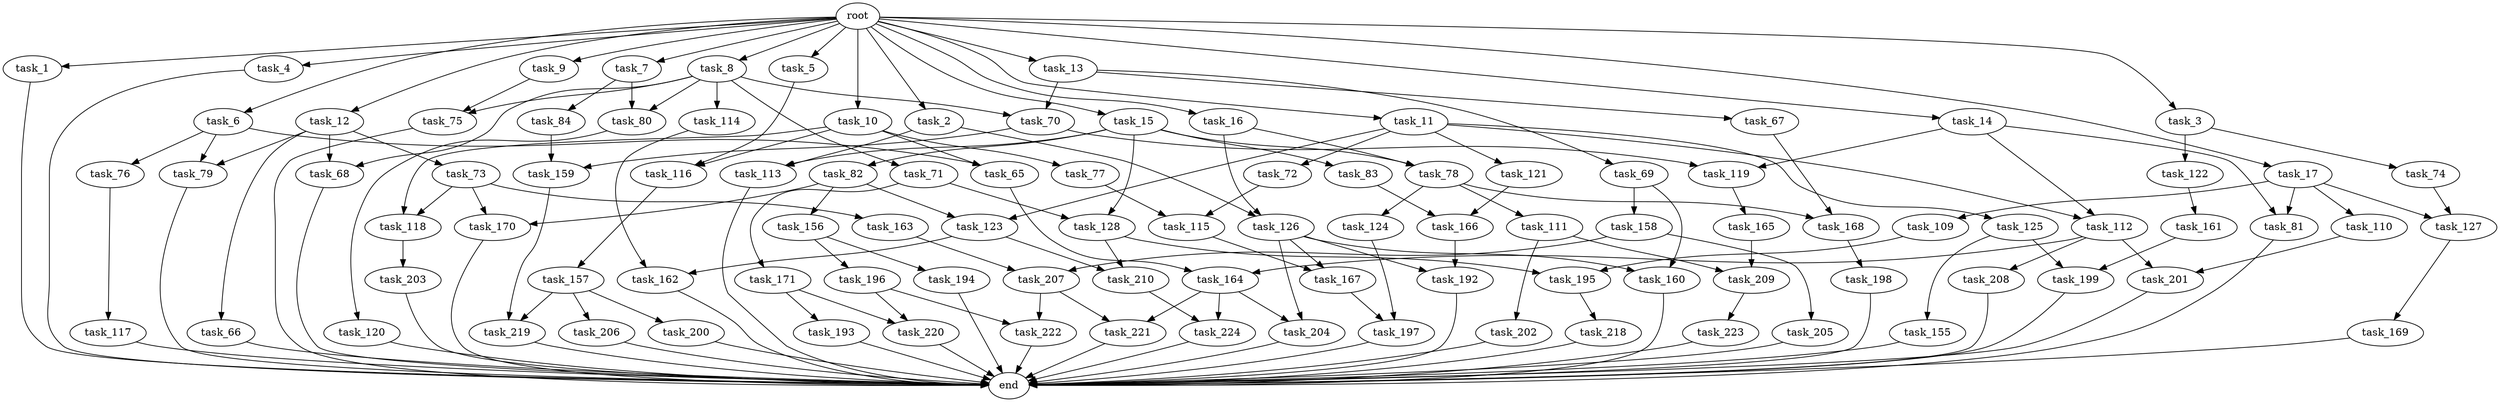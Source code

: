 digraph G {
  root [size="0.000000"];
  task_1 [size="2.048000"];
  task_2 [size="2.048000"];
  task_3 [size="2.048000"];
  task_4 [size="2.048000"];
  task_5 [size="2.048000"];
  task_6 [size="2.048000"];
  task_7 [size="2.048000"];
  task_8 [size="2.048000"];
  task_9 [size="2.048000"];
  task_10 [size="2.048000"];
  task_11 [size="2.048000"];
  task_12 [size="2.048000"];
  task_13 [size="2.048000"];
  task_14 [size="2.048000"];
  task_15 [size="2.048000"];
  task_16 [size="2.048000"];
  task_17 [size="2.048000"];
  task_65 [size="910533066.752000"];
  task_66 [size="429496729.600000"];
  task_67 [size="618475290.624000"];
  task_68 [size="498216206.336000"];
  task_69 [size="618475290.624000"];
  task_70 [size="687194767.360000"];
  task_71 [size="68719476.736000"];
  task_72 [size="1717986918.400000"];
  task_73 [size="429496729.600000"];
  task_74 [size="154618822.656000"];
  task_75 [size="1460288880.640000"];
  task_76 [size="68719476.736000"];
  task_77 [size="841813590.016000"];
  task_78 [size="1047972020.224000"];
  task_79 [size="498216206.336000"];
  task_80 [size="910533066.752000"];
  task_81 [size="687194767.360000"];
  task_82 [size="429496729.600000"];
  task_83 [size="429496729.600000"];
  task_84 [size="841813590.016000"];
  task_109 [size="68719476.736000"];
  task_110 [size="68719476.736000"];
  task_111 [size="154618822.656000"];
  task_112 [size="2336462209.024000"];
  task_113 [size="704374636.544000"];
  task_114 [size="68719476.736000"];
  task_115 [size="910533066.752000"];
  task_116 [size="2559800508.416000"];
  task_117 [size="154618822.656000"];
  task_118 [size="1941325217.792000"];
  task_119 [size="1236950581.248000"];
  task_120 [size="1717986918.400000"];
  task_121 [size="1717986918.400000"];
  task_122 [size="154618822.656000"];
  task_123 [size="1992864825.344000"];
  task_124 [size="154618822.656000"];
  task_125 [size="1717986918.400000"];
  task_126 [size="893353197.568000"];
  task_127 [size="498216206.336000"];
  task_128 [size="704374636.544000"];
  task_155 [size="1717986918.400000"];
  task_156 [size="274877906.944000"];
  task_157 [size="1391569403.904000"];
  task_158 [size="1717986918.400000"];
  task_159 [size="1047972020.224000"];
  task_160 [size="1872605741.056000"];
  task_161 [size="1391569403.904000"];
  task_162 [size="1254130450.432000"];
  task_163 [size="1099511627.776000"];
  task_164 [size="429496729.600000"];
  task_165 [size="1717986918.400000"];
  task_166 [size="1460288880.640000"];
  task_167 [size="996432412.672000"];
  task_168 [size="223338299.392000"];
  task_169 [size="429496729.600000"];
  task_170 [size="1374389534.720000"];
  task_171 [size="274877906.944000"];
  task_192 [size="773094113.280000"];
  task_193 [size="154618822.656000"];
  task_194 [size="429496729.600000"];
  task_195 [size="1872605741.056000"];
  task_196 [size="429496729.600000"];
  task_197 [size="1529008357.376000"];
  task_198 [size="1717986918.400000"];
  task_199 [size="1992864825.344000"];
  task_200 [size="1391569403.904000"];
  task_201 [size="1546188226.560000"];
  task_202 [size="68719476.736000"];
  task_203 [size="1391569403.904000"];
  task_204 [size="773094113.280000"];
  task_205 [size="841813590.016000"];
  task_206 [size="1391569403.904000"];
  task_207 [size="2233382993.920000"];
  task_208 [size="154618822.656000"];
  task_209 [size="1786706395.136000"];
  task_210 [size="1872605741.056000"];
  task_218 [size="1391569403.904000"];
  task_219 [size="1666447310.848000"];
  task_220 [size="1546188226.560000"];
  task_221 [size="1047972020.224000"];
  task_222 [size="1821066133.504000"];
  task_223 [size="429496729.600000"];
  task_224 [size="773094113.280000"];
  end [size="0.000000"];

  root -> task_1 [size="1.000000"];
  root -> task_2 [size="1.000000"];
  root -> task_3 [size="1.000000"];
  root -> task_4 [size="1.000000"];
  root -> task_5 [size="1.000000"];
  root -> task_6 [size="1.000000"];
  root -> task_7 [size="1.000000"];
  root -> task_8 [size="1.000000"];
  root -> task_9 [size="1.000000"];
  root -> task_10 [size="1.000000"];
  root -> task_11 [size="1.000000"];
  root -> task_12 [size="1.000000"];
  root -> task_13 [size="1.000000"];
  root -> task_14 [size="1.000000"];
  root -> task_15 [size="1.000000"];
  root -> task_16 [size="1.000000"];
  root -> task_17 [size="1.000000"];
  task_1 -> end [size="1.000000"];
  task_2 -> task_113 [size="134217728.000000"];
  task_2 -> task_126 [size="134217728.000000"];
  task_3 -> task_74 [size="75497472.000000"];
  task_3 -> task_122 [size="75497472.000000"];
  task_4 -> end [size="1.000000"];
  task_5 -> task_116 [size="838860800.000000"];
  task_6 -> task_65 [size="33554432.000000"];
  task_6 -> task_76 [size="33554432.000000"];
  task_6 -> task_79 [size="33554432.000000"];
  task_7 -> task_80 [size="411041792.000000"];
  task_7 -> task_84 [size="411041792.000000"];
  task_8 -> task_68 [size="33554432.000000"];
  task_8 -> task_70 [size="33554432.000000"];
  task_8 -> task_71 [size="33554432.000000"];
  task_8 -> task_75 [size="33554432.000000"];
  task_8 -> task_80 [size="33554432.000000"];
  task_8 -> task_114 [size="33554432.000000"];
  task_9 -> task_75 [size="679477248.000000"];
  task_10 -> task_65 [size="411041792.000000"];
  task_10 -> task_77 [size="411041792.000000"];
  task_10 -> task_116 [size="411041792.000000"];
  task_10 -> task_118 [size="411041792.000000"];
  task_11 -> task_72 [size="838860800.000000"];
  task_11 -> task_112 [size="838860800.000000"];
  task_11 -> task_121 [size="838860800.000000"];
  task_11 -> task_123 [size="838860800.000000"];
  task_11 -> task_125 [size="838860800.000000"];
  task_12 -> task_66 [size="209715200.000000"];
  task_12 -> task_68 [size="209715200.000000"];
  task_12 -> task_73 [size="209715200.000000"];
  task_12 -> task_79 [size="209715200.000000"];
  task_13 -> task_67 [size="301989888.000000"];
  task_13 -> task_69 [size="301989888.000000"];
  task_13 -> task_70 [size="301989888.000000"];
  task_14 -> task_81 [size="301989888.000000"];
  task_14 -> task_112 [size="301989888.000000"];
  task_14 -> task_119 [size="301989888.000000"];
  task_15 -> task_78 [size="209715200.000000"];
  task_15 -> task_82 [size="209715200.000000"];
  task_15 -> task_83 [size="209715200.000000"];
  task_15 -> task_113 [size="209715200.000000"];
  task_15 -> task_128 [size="209715200.000000"];
  task_16 -> task_78 [size="301989888.000000"];
  task_16 -> task_126 [size="301989888.000000"];
  task_17 -> task_81 [size="33554432.000000"];
  task_17 -> task_109 [size="33554432.000000"];
  task_17 -> task_110 [size="33554432.000000"];
  task_17 -> task_127 [size="33554432.000000"];
  task_65 -> task_164 [size="134217728.000000"];
  task_66 -> end [size="1.000000"];
  task_67 -> task_168 [size="33554432.000000"];
  task_68 -> end [size="1.000000"];
  task_69 -> task_158 [size="838860800.000000"];
  task_69 -> task_160 [size="838860800.000000"];
  task_70 -> task_119 [size="301989888.000000"];
  task_70 -> task_159 [size="301989888.000000"];
  task_71 -> task_128 [size="134217728.000000"];
  task_71 -> task_171 [size="134217728.000000"];
  task_72 -> task_115 [size="33554432.000000"];
  task_73 -> task_118 [size="536870912.000000"];
  task_73 -> task_163 [size="536870912.000000"];
  task_73 -> task_170 [size="536870912.000000"];
  task_74 -> task_127 [size="209715200.000000"];
  task_75 -> end [size="1.000000"];
  task_76 -> task_117 [size="75497472.000000"];
  task_77 -> task_115 [size="411041792.000000"];
  task_78 -> task_111 [size="75497472.000000"];
  task_78 -> task_124 [size="75497472.000000"];
  task_78 -> task_168 [size="75497472.000000"];
  task_79 -> end [size="1.000000"];
  task_80 -> task_120 [size="838860800.000000"];
  task_81 -> end [size="1.000000"];
  task_82 -> task_123 [size="134217728.000000"];
  task_82 -> task_156 [size="134217728.000000"];
  task_82 -> task_170 [size="134217728.000000"];
  task_83 -> task_166 [size="679477248.000000"];
  task_84 -> task_159 [size="209715200.000000"];
  task_109 -> task_195 [size="75497472.000000"];
  task_110 -> task_201 [size="679477248.000000"];
  task_111 -> task_202 [size="33554432.000000"];
  task_111 -> task_209 [size="33554432.000000"];
  task_112 -> task_164 [size="75497472.000000"];
  task_112 -> task_201 [size="75497472.000000"];
  task_112 -> task_208 [size="75497472.000000"];
  task_113 -> end [size="1.000000"];
  task_114 -> task_162 [size="536870912.000000"];
  task_115 -> task_167 [size="411041792.000000"];
  task_116 -> task_157 [size="679477248.000000"];
  task_117 -> end [size="1.000000"];
  task_118 -> task_203 [size="679477248.000000"];
  task_119 -> task_165 [size="838860800.000000"];
  task_120 -> end [size="1.000000"];
  task_121 -> task_166 [size="33554432.000000"];
  task_122 -> task_161 [size="679477248.000000"];
  task_123 -> task_162 [size="75497472.000000"];
  task_123 -> task_210 [size="75497472.000000"];
  task_124 -> task_197 [size="209715200.000000"];
  task_125 -> task_155 [size="838860800.000000"];
  task_125 -> task_199 [size="838860800.000000"];
  task_126 -> task_160 [size="75497472.000000"];
  task_126 -> task_167 [size="75497472.000000"];
  task_126 -> task_192 [size="75497472.000000"];
  task_126 -> task_204 [size="75497472.000000"];
  task_127 -> task_169 [size="209715200.000000"];
  task_128 -> task_195 [size="838860800.000000"];
  task_128 -> task_210 [size="838860800.000000"];
  task_155 -> end [size="1.000000"];
  task_156 -> task_194 [size="209715200.000000"];
  task_156 -> task_196 [size="209715200.000000"];
  task_157 -> task_200 [size="679477248.000000"];
  task_157 -> task_206 [size="679477248.000000"];
  task_157 -> task_219 [size="679477248.000000"];
  task_158 -> task_205 [size="411041792.000000"];
  task_158 -> task_207 [size="411041792.000000"];
  task_159 -> task_219 [size="134217728.000000"];
  task_160 -> end [size="1.000000"];
  task_161 -> task_199 [size="134217728.000000"];
  task_162 -> end [size="1.000000"];
  task_163 -> task_207 [size="679477248.000000"];
  task_164 -> task_204 [size="301989888.000000"];
  task_164 -> task_221 [size="301989888.000000"];
  task_164 -> task_224 [size="301989888.000000"];
  task_165 -> task_209 [size="838860800.000000"];
  task_166 -> task_192 [size="301989888.000000"];
  task_167 -> task_197 [size="536870912.000000"];
  task_168 -> task_198 [size="838860800.000000"];
  task_169 -> end [size="1.000000"];
  task_170 -> end [size="1.000000"];
  task_171 -> task_193 [size="75497472.000000"];
  task_171 -> task_220 [size="75497472.000000"];
  task_192 -> end [size="1.000000"];
  task_193 -> end [size="1.000000"];
  task_194 -> end [size="1.000000"];
  task_195 -> task_218 [size="679477248.000000"];
  task_196 -> task_220 [size="679477248.000000"];
  task_196 -> task_222 [size="679477248.000000"];
  task_197 -> end [size="1.000000"];
  task_198 -> end [size="1.000000"];
  task_199 -> end [size="1.000000"];
  task_200 -> end [size="1.000000"];
  task_201 -> end [size="1.000000"];
  task_202 -> end [size="1.000000"];
  task_203 -> end [size="1.000000"];
  task_204 -> end [size="1.000000"];
  task_205 -> end [size="1.000000"];
  task_206 -> end [size="1.000000"];
  task_207 -> task_221 [size="209715200.000000"];
  task_207 -> task_222 [size="209715200.000000"];
  task_208 -> end [size="1.000000"];
  task_209 -> task_223 [size="209715200.000000"];
  task_210 -> task_224 [size="75497472.000000"];
  task_218 -> end [size="1.000000"];
  task_219 -> end [size="1.000000"];
  task_220 -> end [size="1.000000"];
  task_221 -> end [size="1.000000"];
  task_222 -> end [size="1.000000"];
  task_223 -> end [size="1.000000"];
  task_224 -> end [size="1.000000"];
}

